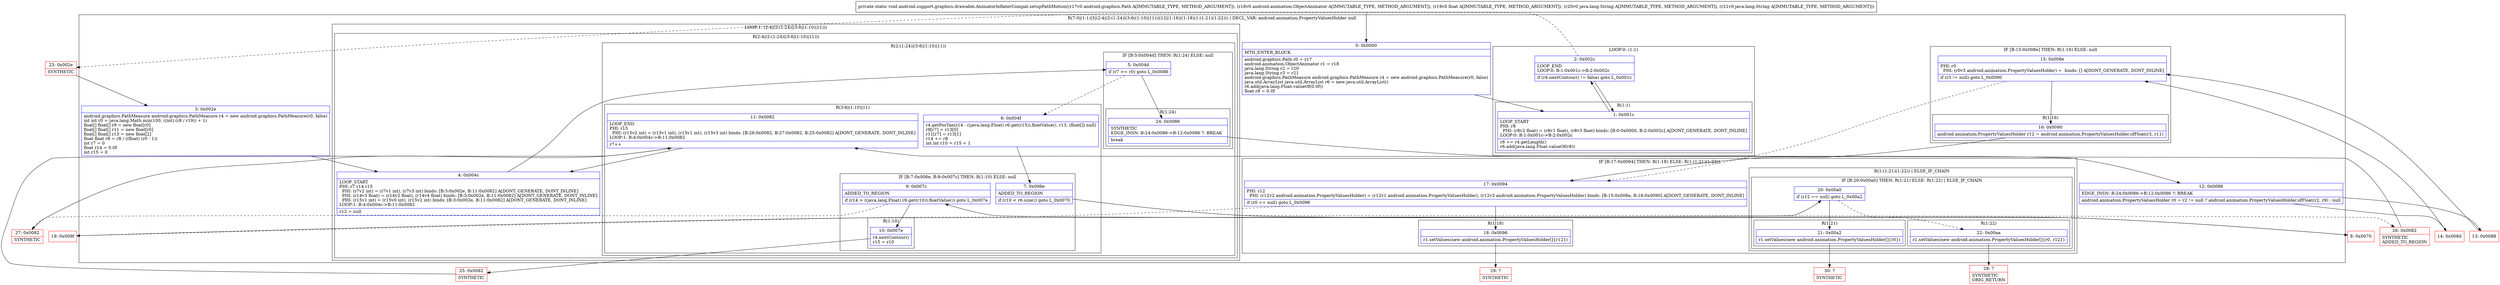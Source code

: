 digraph "CFG forandroid.support.graphics.drawable.AnimatorInflaterCompat.setupPathMotion(Landroid\/graphics\/Path;Landroid\/animation\/ObjectAnimator;FLjava\/lang\/String;Ljava\/lang\/String;)V" {
subgraph cluster_Region_1832360938 {
label = "R(7:0|(1:1)|3|(2:4|(2:(1:24)|(3:6|(1:10)|11)))|12|(1:16)|(1:18)(1:(1:21)(1:22))) | DECL_VAR: android.animation.PropertyValuesHolder null\l";
node [shape=record,color=blue];
Node_0 [shape=record,label="{0\:\ 0x0000|MTH_ENTER_BLOCK\l|android.graphics.Path r0 = r17\landroid.animation.ObjectAnimator r1 = r18\ljava.lang.String r2 = r20\ljava.lang.String r3 = r21\landroid.graphics.PathMeasure android.graphics.PathMeasure r4 = new android.graphics.PathMeasure(r0, false)\ljava.util.ArrayList java.util.ArrayList r6 = new java.util.ArrayList()\lr6.add(java.lang.Float.valueOf(0.0f))\lfloat r8 = 0.0f\l}"];
subgraph cluster_LoopRegion_2078813709 {
label = "LOOP:0: (1:1)";
node [shape=record,color=blue];
Node_2 [shape=record,label="{2\:\ 0x002c|LOOP_END\lLOOP:0: B:1:0x001c\-\>B:2:0x002c\l|if (r4.nextContour() != false) goto L_0x001c\l}"];
subgraph cluster_Region_738474677 {
label = "R(1:1)";
node [shape=record,color=blue];
Node_1 [shape=record,label="{1\:\ 0x001c|LOOP_START\lPHI: r8 \l  PHI: (r8v2 float) = (r8v1 float), (r8v3 float) binds: [B:0:0x0000, B:2:0x002c] A[DONT_GENERATE, DONT_INLINE]\lLOOP:0: B:1:0x001c\-\>B:2:0x002c\l|r8 += r4.getLength()\lr6.add(java.lang.Float.valueOf(r8))\l}"];
}
}
Node_3 [shape=record,label="{3\:\ 0x002e|android.graphics.PathMeasure android.graphics.PathMeasure r4 = new android.graphics.PathMeasure(r0, false)\lint int r0 = java.lang.Math.min(100, ((int) (r8 \/ r19)) + 1)\lfloat[] float[] r9 = new float[r0]\lfloat[] float[] r11 = new float[r0]\lfloat[] float[] r13 = new float[2]\lfloat float r8 = r8 \/ ((float) (r0 \- 1))\lint r7 = 0\lfloat r14 = 0.0f\lint r15 = 0\l}"];
subgraph cluster_LoopRegion_2142215787 {
label = "LOOP:1: (2:4|(2:(1:24)|(3:6|(1:10)|11)))";
node [shape=record,color=blue];
subgraph cluster_Region_1027107792 {
label = "R(2:4|(2:(1:24)|(3:6|(1:10)|11)))";
node [shape=record,color=blue];
Node_4 [shape=record,label="{4\:\ 0x004c|LOOP_START\lPHI: r7 r14 r15 \l  PHI: (r7v2 int) = (r7v1 int), (r7v3 int) binds: [B:3:0x002e, B:11:0x0082] A[DONT_GENERATE, DONT_INLINE]\l  PHI: (r14v3 float) = (r14v2 float), (r14v4 float) binds: [B:3:0x002e, B:11:0x0082] A[DONT_GENERATE, DONT_INLINE]\l  PHI: (r15v1 int) = (r15v0 int), (r15v2 int) binds: [B:3:0x002e, B:11:0x0082] A[DONT_GENERATE, DONT_INLINE]\lLOOP:1: B:4:0x004c\-\>B:11:0x0082\l|r12 = null\l}"];
subgraph cluster_Region_1648211205 {
label = "R(2:(1:24)|(3:6|(1:10)|11))";
node [shape=record,color=blue];
subgraph cluster_IfRegion_1613859203 {
label = "IF [B:5:0x004d] THEN: R(1:24) ELSE: null";
node [shape=record,color=blue];
Node_5 [shape=record,label="{5\:\ 0x004d|if (r7 \>= r0) goto L_0x0086\l}"];
subgraph cluster_Region_1917248793 {
label = "R(1:24)";
node [shape=record,color=blue];
Node_24 [shape=record,label="{24\:\ 0x0086|SYNTHETIC\lEDGE_INSN: B:24:0x0086\-\>B:12:0x0086 ?: BREAK  \l|break\l}"];
}
}
subgraph cluster_Region_1665651327 {
label = "R(3:6|(1:10)|11)";
node [shape=record,color=blue];
Node_6 [shape=record,label="{6\:\ 0x004f|r4.getPosTan(r14 \- ((java.lang.Float) r6.get(r15)).floatValue(), r13, (float[]) null)\lr9[r7] = r13[0]\lr11[r7] = r13[1]\lr14 += r8\lint int r10 = r15 + 1\l}"];
subgraph cluster_IfRegion_1464796075 {
label = "IF [B:7:0x006e, B:9:0x007c] THEN: R(1:10) ELSE: null";
node [shape=record,color=blue];
Node_7 [shape=record,label="{7\:\ 0x006e|ADDED_TO_REGION\l|if (r10 \< r6.size()) goto L_0x0070\l}"];
Node_9 [shape=record,label="{9\:\ 0x007c|ADDED_TO_REGION\l|if (r14 \> ((java.lang.Float) r6.get(r10)).floatValue()) goto L_0x007e\l}"];
subgraph cluster_Region_1835910921 {
label = "R(1:10)";
node [shape=record,color=blue];
Node_10 [shape=record,label="{10\:\ 0x007e|r4.nextContour()\lr15 = r10\l}"];
}
}
Node_11 [shape=record,label="{11\:\ 0x0082|LOOP_END\lPHI: r15 \l  PHI: (r15v2 int) = (r15v1 int), (r15v1 int), (r15v3 int) binds: [B:26:0x0082, B:27:0x0082, B:25:0x0082] A[DONT_GENERATE, DONT_INLINE]\lLOOP:1: B:4:0x004c\-\>B:11:0x0082\l|r7++\l}"];
}
}
}
}
Node_12 [shape=record,label="{12\:\ 0x0086|EDGE_INSN: B:24:0x0086\-\>B:12:0x0086 ?: BREAK  \l|android.animation.PropertyValuesHolder r0 = r2 != null ? android.animation.PropertyValuesHolder.ofFloat(r2, r9) : null\l}"];
subgraph cluster_IfRegion_1178675643 {
label = "IF [B:15:0x008e] THEN: R(1:16) ELSE: null";
node [shape=record,color=blue];
Node_15 [shape=record,label="{15\:\ 0x008e|PHI: r0 \l  PHI: (r0v3 android.animation.PropertyValuesHolder) =  binds: [] A[DONT_GENERATE, DONT_INLINE]\l|if (r3 != null) goto L_0x0090\l}"];
subgraph cluster_Region_16161101 {
label = "R(1:16)";
node [shape=record,color=blue];
Node_16 [shape=record,label="{16\:\ 0x0090|android.animation.PropertyValuesHolder r12 = android.animation.PropertyValuesHolder.ofFloat(r3, r11)\l}"];
}
}
subgraph cluster_IfRegion_314926471 {
label = "IF [B:17:0x0094] THEN: R(1:18) ELSE: R(1:(1:21)(1:22))";
node [shape=record,color=blue];
Node_17 [shape=record,label="{17\:\ 0x0094|PHI: r12 \l  PHI: (r12v2 android.animation.PropertyValuesHolder) = (r12v1 android.animation.PropertyValuesHolder), (r12v3 android.animation.PropertyValuesHolder) binds: [B:15:0x008e, B:16:0x0090] A[DONT_GENERATE, DONT_INLINE]\l|if (r0 == null) goto L_0x0096\l}"];
subgraph cluster_Region_905867767 {
label = "R(1:18)";
node [shape=record,color=blue];
Node_18 [shape=record,label="{18\:\ 0x0096|r1.setValues(new android.animation.PropertyValuesHolder[]\{r12\})\l}"];
}
subgraph cluster_Region_1254603376 {
label = "R(1:(1:21)(1:22)) | ELSE_IF_CHAIN\l";
node [shape=record,color=blue];
subgraph cluster_IfRegion_1226320261 {
label = "IF [B:20:0x00a0] THEN: R(1:21) ELSE: R(1:22) | ELSE_IF_CHAIN\l";
node [shape=record,color=blue];
Node_20 [shape=record,label="{20\:\ 0x00a0|if (r12 == null) goto L_0x00a2\l}"];
subgraph cluster_Region_1920017052 {
label = "R(1:21)";
node [shape=record,color=blue];
Node_21 [shape=record,label="{21\:\ 0x00a2|r1.setValues(new android.animation.PropertyValuesHolder[]\{r0\})\l}"];
}
subgraph cluster_Region_393746549 {
label = "R(1:22)";
node [shape=record,color=blue];
Node_22 [shape=record,label="{22\:\ 0x00aa|r1.setValues(new android.animation.PropertyValuesHolder[]\{r0, r12\})\l}"];
}
}
}
}
}
Node_8 [shape=record,color=red,label="{8\:\ 0x0070}"];
Node_13 [shape=record,color=red,label="{13\:\ 0x0088}"];
Node_14 [shape=record,color=red,label="{14\:\ 0x008d}"];
Node_19 [shape=record,color=red,label="{19\:\ 0x009f}"];
Node_23 [shape=record,color=red,label="{23\:\ 0x002e|SYNTHETIC\l}"];
Node_25 [shape=record,color=red,label="{25\:\ 0x0082|SYNTHETIC\l}"];
Node_26 [shape=record,color=red,label="{26\:\ 0x0082|SYNTHETIC\lADDED_TO_REGION\l}"];
Node_27 [shape=record,color=red,label="{27\:\ 0x0082|SYNTHETIC\l}"];
Node_28 [shape=record,color=red,label="{28\:\ ?|SYNTHETIC\lORIG_RETURN\l}"];
Node_29 [shape=record,color=red,label="{29\:\ ?|SYNTHETIC\l}"];
Node_30 [shape=record,color=red,label="{30\:\ ?|SYNTHETIC\l}"];
MethodNode[shape=record,label="{private static void android.support.graphics.drawable.AnimatorInflaterCompat.setupPathMotion((r17v0 android.graphics.Path A[IMMUTABLE_TYPE, METHOD_ARGUMENT]), (r18v0 android.animation.ObjectAnimator A[IMMUTABLE_TYPE, METHOD_ARGUMENT]), (r19v0 float A[IMMUTABLE_TYPE, METHOD_ARGUMENT]), (r20v0 java.lang.String A[IMMUTABLE_TYPE, METHOD_ARGUMENT]), (r21v0 java.lang.String A[IMMUTABLE_TYPE, METHOD_ARGUMENT])) }"];
MethodNode -> Node_0;
Node_0 -> Node_1;
Node_2 -> Node_1;
Node_2 -> Node_23[style=dashed];
Node_1 -> Node_2;
Node_3 -> Node_4;
Node_4 -> Node_5;
Node_5 -> Node_6[style=dashed];
Node_5 -> Node_24;
Node_24 -> Node_12;
Node_6 -> Node_7;
Node_7 -> Node_8;
Node_7 -> Node_26[style=dashed];
Node_9 -> Node_10;
Node_9 -> Node_27[style=dashed];
Node_10 -> Node_25;
Node_11 -> Node_4;
Node_12 -> Node_13;
Node_12 -> Node_14;
Node_15 -> Node_16;
Node_15 -> Node_17[style=dashed];
Node_16 -> Node_17;
Node_17 -> Node_18;
Node_17 -> Node_19[style=dashed];
Node_18 -> Node_29;
Node_20 -> Node_21;
Node_20 -> Node_22[style=dashed];
Node_21 -> Node_30;
Node_22 -> Node_28;
Node_8 -> Node_9;
Node_13 -> Node_15;
Node_14 -> Node_15;
Node_19 -> Node_20;
Node_23 -> Node_3;
Node_25 -> Node_11;
Node_26 -> Node_11;
Node_27 -> Node_11;
}

